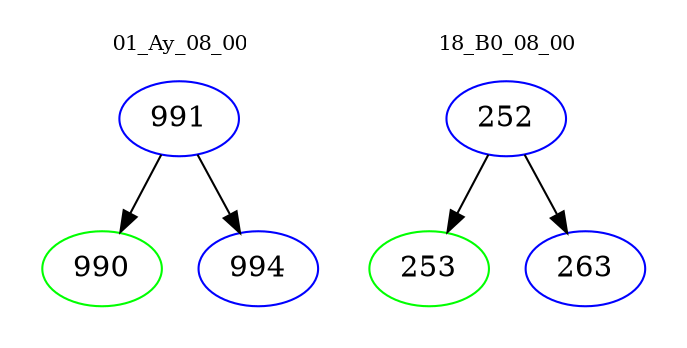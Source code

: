 digraph{
subgraph cluster_0 {
color = white
label = "01_Ay_08_00";
fontsize=10;
T0_991 [label="991", color="blue"]
T0_991 -> T0_990 [color="black"]
T0_990 [label="990", color="green"]
T0_991 -> T0_994 [color="black"]
T0_994 [label="994", color="blue"]
}
subgraph cluster_1 {
color = white
label = "18_B0_08_00";
fontsize=10;
T1_252 [label="252", color="blue"]
T1_252 -> T1_253 [color="black"]
T1_253 [label="253", color="green"]
T1_252 -> T1_263 [color="black"]
T1_263 [label="263", color="blue"]
}
}
